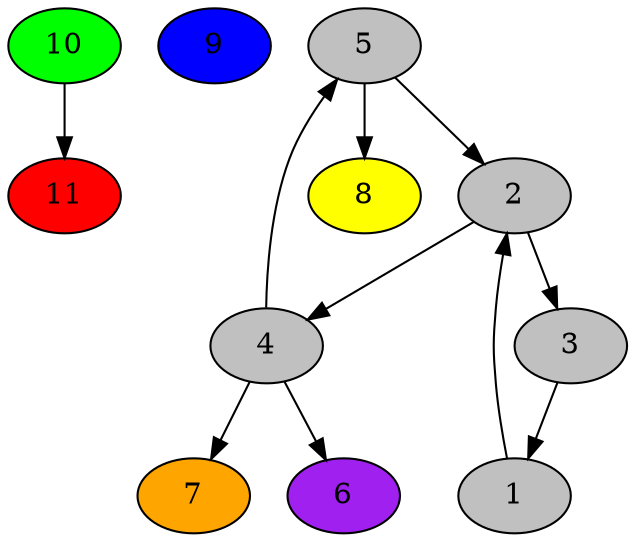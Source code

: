 digraph dothi
{
11 [fillcolor=red, style=filled];
10 [fillcolor=green, style=filled];
9 [fillcolor=blue, style=filled];
8 [fillcolor=yellow, style=filled];
7 [fillcolor=orange, style=filled];
6 [fillcolor=purple, style=filled];
1 [fillcolor=gray, style=filled];
2 [fillcolor=gray, style=filled];
3 [fillcolor=gray, style=filled];
4 [fillcolor=gray, style=filled];
5 [fillcolor=gray, style=filled];
1 -> 2;
2 -> 3;
2 -> 4;
3 -> 1;
4 -> 5;
4 -> 6;
4 -> 7;
5 -> 2;
5 -> 8;
10 -> 11;
}